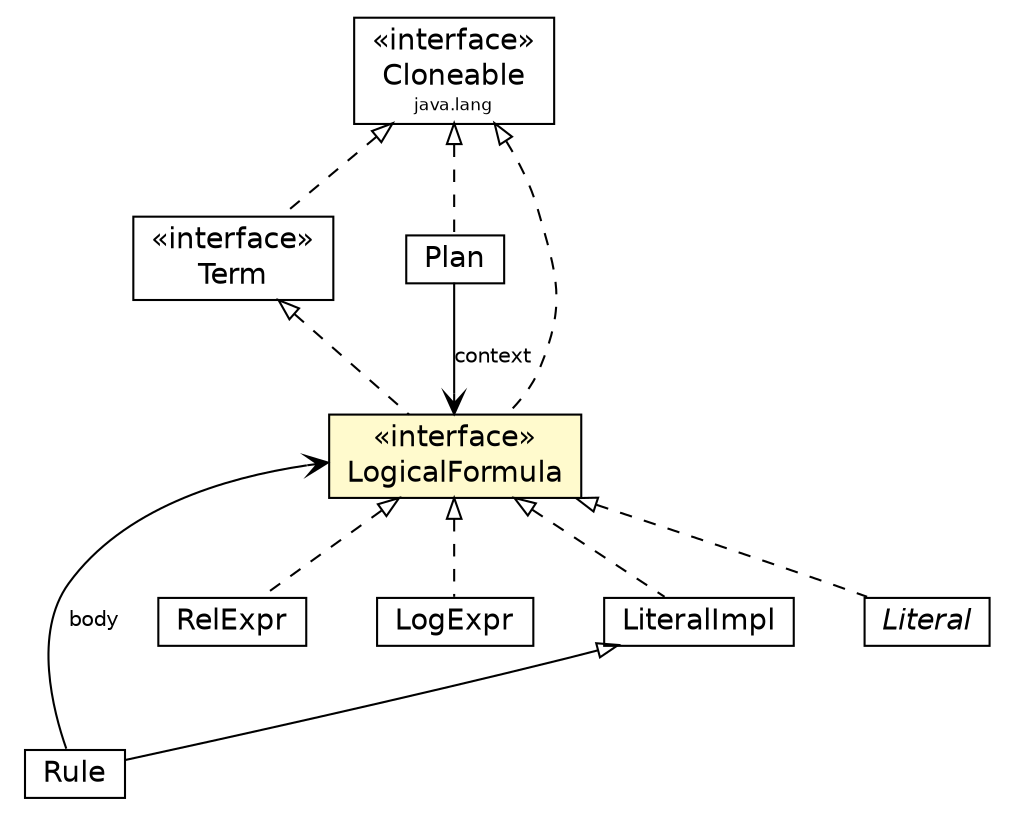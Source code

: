 #!/usr/local/bin/dot
#
# Class diagram 
# Generated by UMLGraph version 5.1 (http://www.umlgraph.org/)
#

digraph G {
	edge [fontname="Helvetica",fontsize=10,labelfontname="Helvetica",labelfontsize=10];
	node [fontname="Helvetica",fontsize=10,shape=plaintext];
	nodesep=0.25;
	ranksep=0.5;
	// jason.asSyntax.Term
	c17826 [label=<<table title="jason.asSyntax.Term" border="0" cellborder="1" cellspacing="0" cellpadding="2" port="p" href="./Term.html">
		<tr><td><table border="0" cellspacing="0" cellpadding="1">
<tr><td align="center" balign="center"> &#171;interface&#187; </td></tr>
<tr><td align="center" balign="center"> Term </td></tr>
		</table></td></tr>
		</table>>, fontname="Helvetica", fontcolor="black", fontsize=14.0];
	// jason.asSyntax.Rule
	c17831 [label=<<table title="jason.asSyntax.Rule" border="0" cellborder="1" cellspacing="0" cellpadding="2" port="p" href="./Rule.html">
		<tr><td><table border="0" cellspacing="0" cellpadding="1">
<tr><td align="center" balign="center"> Rule </td></tr>
		</table></td></tr>
		</table>>, fontname="Helvetica", fontcolor="black", fontsize=14.0];
	// jason.asSyntax.RelExpr
	c17832 [label=<<table title="jason.asSyntax.RelExpr" border="0" cellborder="1" cellspacing="0" cellpadding="2" port="p" href="./RelExpr.html">
		<tr><td><table border="0" cellspacing="0" cellpadding="1">
<tr><td align="center" balign="center"> RelExpr </td></tr>
		</table></td></tr>
		</table>>, fontname="Helvetica", fontcolor="black", fontsize=14.0];
	// jason.asSyntax.Plan
	c17840 [label=<<table title="jason.asSyntax.Plan" border="0" cellborder="1" cellspacing="0" cellpadding="2" port="p" href="./Plan.html">
		<tr><td><table border="0" cellspacing="0" cellpadding="1">
<tr><td align="center" balign="center"> Plan </td></tr>
		</table></td></tr>
		</table>>, fontname="Helvetica", fontcolor="black", fontsize=14.0];
	// jason.asSyntax.LogicalFormula
	c17845 [label=<<table title="jason.asSyntax.LogicalFormula" border="0" cellborder="1" cellspacing="0" cellpadding="2" port="p" bgcolor="lemonChiffon" href="./LogicalFormula.html">
		<tr><td><table border="0" cellspacing="0" cellpadding="1">
<tr><td align="center" balign="center"> &#171;interface&#187; </td></tr>
<tr><td align="center" balign="center"> LogicalFormula </td></tr>
		</table></td></tr>
		</table>>, fontname="Helvetica", fontcolor="black", fontsize=14.0];
	// jason.asSyntax.LogExpr
	c17846 [label=<<table title="jason.asSyntax.LogExpr" border="0" cellborder="1" cellspacing="0" cellpadding="2" port="p" href="./LogExpr.html">
		<tr><td><table border="0" cellspacing="0" cellpadding="1">
<tr><td align="center" balign="center"> LogExpr </td></tr>
		</table></td></tr>
		</table>>, fontname="Helvetica", fontcolor="black", fontsize=14.0];
	// jason.asSyntax.LiteralImpl
	c17848 [label=<<table title="jason.asSyntax.LiteralImpl" border="0" cellborder="1" cellspacing="0" cellpadding="2" port="p" href="./LiteralImpl.html">
		<tr><td><table border="0" cellspacing="0" cellpadding="1">
<tr><td align="center" balign="center"> LiteralImpl </td></tr>
		</table></td></tr>
		</table>>, fontname="Helvetica", fontcolor="black", fontsize=14.0];
	// jason.asSyntax.Literal
	c17849 [label=<<table title="jason.asSyntax.Literal" border="0" cellborder="1" cellspacing="0" cellpadding="2" port="p" href="./Literal.html">
		<tr><td><table border="0" cellspacing="0" cellpadding="1">
<tr><td align="center" balign="center"><font face="Helvetica-Oblique"> Literal </font></td></tr>
		</table></td></tr>
		</table>>, fontname="Helvetica", fontcolor="black", fontsize=14.0];
	//jason.asSyntax.Term implements java.lang.Cloneable
	c18045:p -> c17826:p [dir=back,arrowtail=empty,style=dashed];
	//jason.asSyntax.Rule extends jason.asSyntax.LiteralImpl
	c17848:p -> c17831:p [dir=back,arrowtail=empty];
	// jason.asSyntax.Rule NAVASSOC jason.asSyntax.LogicalFormula
	c17831:p -> c17845:p [taillabel="", label="body", headlabel="", fontname="Helvetica", fontcolor="black", fontsize=10.0, color="black", arrowhead=open];
	//jason.asSyntax.RelExpr implements jason.asSyntax.LogicalFormula
	c17845:p -> c17832:p [dir=back,arrowtail=empty,style=dashed];
	//jason.asSyntax.Plan implements java.lang.Cloneable
	c18045:p -> c17840:p [dir=back,arrowtail=empty,style=dashed];
	// jason.asSyntax.Plan NAVASSOC jason.asSyntax.LogicalFormula
	c17840:p -> c17845:p [taillabel="", label="context", headlabel="", fontname="Helvetica", fontcolor="black", fontsize=10.0, color="black", arrowhead=open];
	//jason.asSyntax.LogicalFormula implements jason.asSyntax.Term
	c17826:p -> c17845:p [dir=back,arrowtail=empty,style=dashed];
	//jason.asSyntax.LogicalFormula implements java.lang.Cloneable
	c18045:p -> c17845:p [dir=back,arrowtail=empty,style=dashed];
	//jason.asSyntax.LogExpr implements jason.asSyntax.LogicalFormula
	c17845:p -> c17846:p [dir=back,arrowtail=empty,style=dashed];
	//jason.asSyntax.LiteralImpl implements jason.asSyntax.LogicalFormula
	c17845:p -> c17848:p [dir=back,arrowtail=empty,style=dashed];
	//jason.asSyntax.Literal implements jason.asSyntax.LogicalFormula
	c17845:p -> c17849:p [dir=back,arrowtail=empty,style=dashed];
	// java.lang.Cloneable
	c18045 [label=<<table title="java.lang.Cloneable" border="0" cellborder="1" cellspacing="0" cellpadding="2" port="p" href="http://java.sun.com/j2se/1.4.2/docs/api/java/lang/Cloneable.html">
		<tr><td><table border="0" cellspacing="0" cellpadding="1">
<tr><td align="center" balign="center"> &#171;interface&#187; </td></tr>
<tr><td align="center" balign="center"> Cloneable </td></tr>
<tr><td align="center" balign="center"><font point-size="8.0"> java.lang </font></td></tr>
		</table></td></tr>
		</table>>, fontname="Helvetica", fontcolor="black", fontsize=14.0];
}

